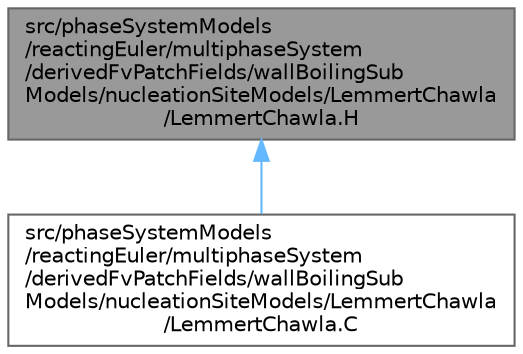 digraph "src/phaseSystemModels/reactingEuler/multiphaseSystem/derivedFvPatchFields/wallBoilingSubModels/nucleationSiteModels/LemmertChawla/LemmertChawla.H"
{
 // LATEX_PDF_SIZE
  bgcolor="transparent";
  edge [fontname=Helvetica,fontsize=10,labelfontname=Helvetica,labelfontsize=10];
  node [fontname=Helvetica,fontsize=10,shape=box,height=0.2,width=0.4];
  Node1 [id="Node000001",label="src/phaseSystemModels\l/reactingEuler/multiphaseSystem\l/derivedFvPatchFields/wallBoilingSub\lModels/nucleationSiteModels/LemmertChawla\l/LemmertChawla.H",height=0.2,width=0.4,color="gray40", fillcolor="grey60", style="filled", fontcolor="black",tooltip=" "];
  Node1 -> Node2 [id="edge1_Node000001_Node000002",dir="back",color="steelblue1",style="solid",tooltip=" "];
  Node2 [id="Node000002",label="src/phaseSystemModels\l/reactingEuler/multiphaseSystem\l/derivedFvPatchFields/wallBoilingSub\lModels/nucleationSiteModels/LemmertChawla\l/LemmertChawla.C",height=0.2,width=0.4,color="grey40", fillcolor="white", style="filled",URL="$LemmertChawla_8C.html",tooltip=" "];
}
